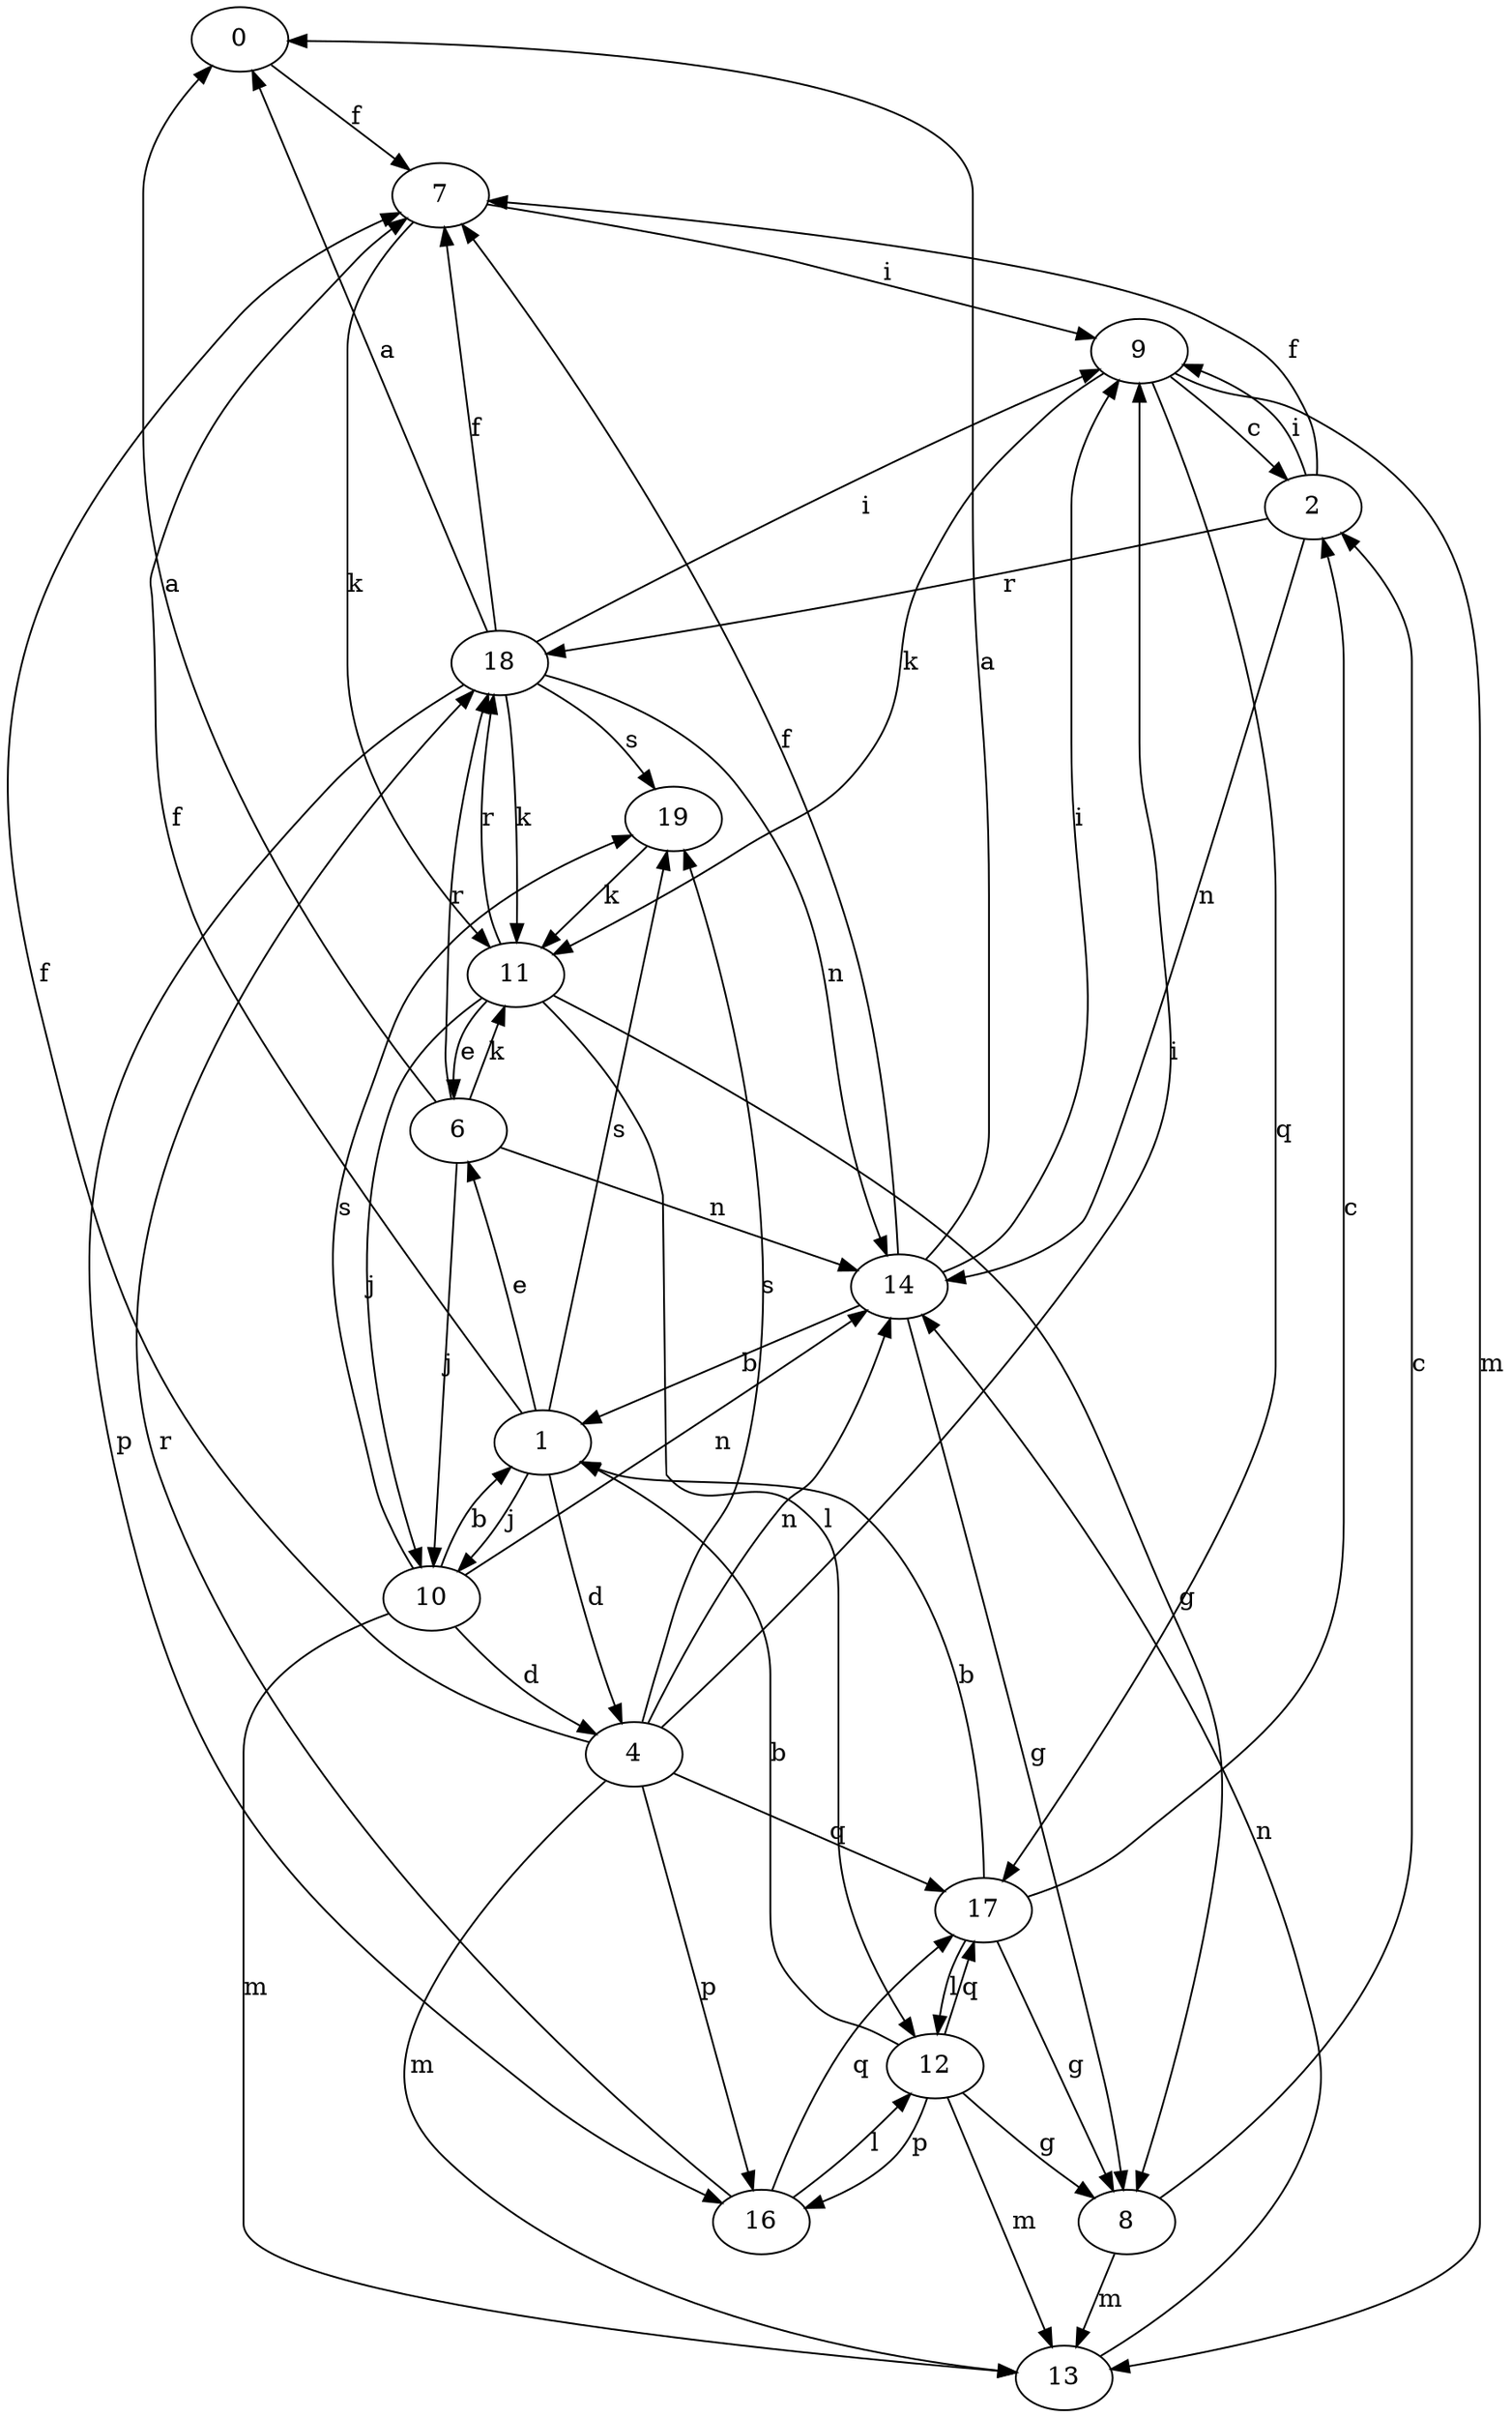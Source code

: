 strict digraph  {
0;
1;
2;
4;
6;
7;
8;
9;
10;
11;
12;
13;
14;
16;
17;
18;
19;
0 -> 7  [label=f];
1 -> 4  [label=d];
1 -> 6  [label=e];
1 -> 7  [label=f];
1 -> 10  [label=j];
1 -> 19  [label=s];
2 -> 7  [label=f];
2 -> 9  [label=i];
2 -> 14  [label=n];
2 -> 18  [label=r];
4 -> 7  [label=f];
4 -> 9  [label=i];
4 -> 13  [label=m];
4 -> 14  [label=n];
4 -> 16  [label=p];
4 -> 17  [label=q];
4 -> 19  [label=s];
6 -> 0  [label=a];
6 -> 10  [label=j];
6 -> 11  [label=k];
6 -> 14  [label=n];
6 -> 18  [label=r];
7 -> 9  [label=i];
7 -> 11  [label=k];
8 -> 2  [label=c];
8 -> 13  [label=m];
9 -> 2  [label=c];
9 -> 11  [label=k];
9 -> 13  [label=m];
9 -> 17  [label=q];
10 -> 1  [label=b];
10 -> 4  [label=d];
10 -> 13  [label=m];
10 -> 14  [label=n];
10 -> 19  [label=s];
11 -> 6  [label=e];
11 -> 8  [label=g];
11 -> 10  [label=j];
11 -> 12  [label=l];
11 -> 18  [label=r];
12 -> 1  [label=b];
12 -> 8  [label=g];
12 -> 13  [label=m];
12 -> 16  [label=p];
12 -> 17  [label=q];
13 -> 14  [label=n];
14 -> 0  [label=a];
14 -> 1  [label=b];
14 -> 7  [label=f];
14 -> 8  [label=g];
14 -> 9  [label=i];
16 -> 12  [label=l];
16 -> 17  [label=q];
16 -> 18  [label=r];
17 -> 1  [label=b];
17 -> 2  [label=c];
17 -> 8  [label=g];
17 -> 12  [label=l];
18 -> 0  [label=a];
18 -> 7  [label=f];
18 -> 9  [label=i];
18 -> 11  [label=k];
18 -> 14  [label=n];
18 -> 16  [label=p];
18 -> 19  [label=s];
19 -> 11  [label=k];
}
